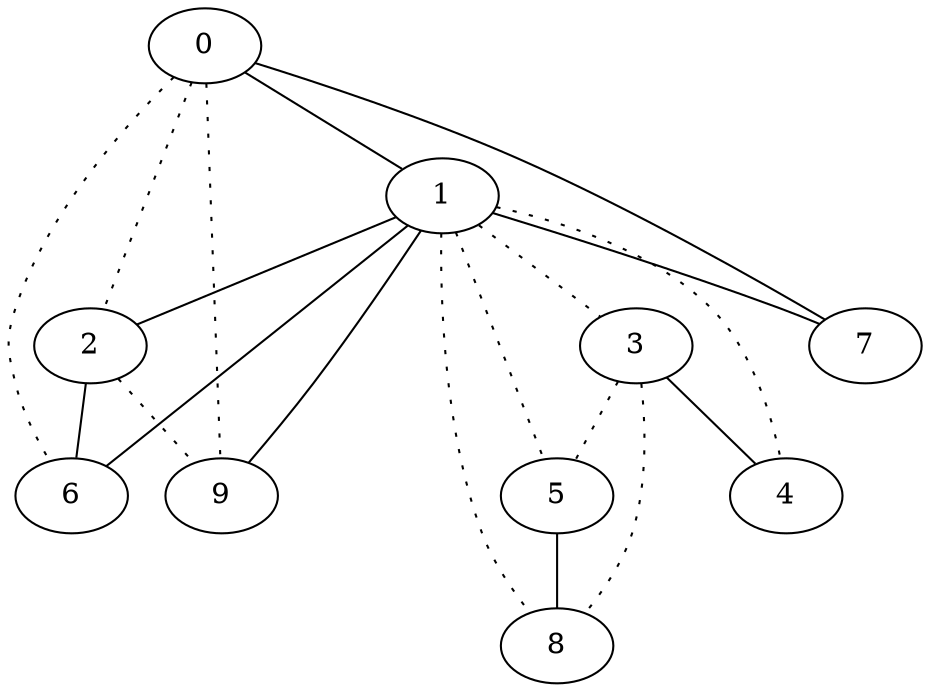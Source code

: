 graph {
a0 -- a1;
a0 -- a2 [style=dotted];
a0 -- a6 [style=dotted];
a0 -- a7;
a0 -- a9 [style=dotted];
a1 -- a2;
a1 -- a3 [style=dotted];
a1 -- a4 [style=dotted];
a1 -- a5 [style=dotted];
a1 -- a6;
a1 -- a7;
a1 -- a8 [style=dotted];
a1 -- a9;
a2 -- a6;
a2 -- a9 [style=dotted];
a3 -- a4;
a3 -- a5 [style=dotted];
a3 -- a8 [style=dotted];
a5 -- a8;
a0[label=0];
a1[label=1];
a2[label=2];
a3[label=3];
a4[label=4];
a5[label=5];
a6[label=6];
a7[label=7];
a8[label=8];
a9[label=9];
}
